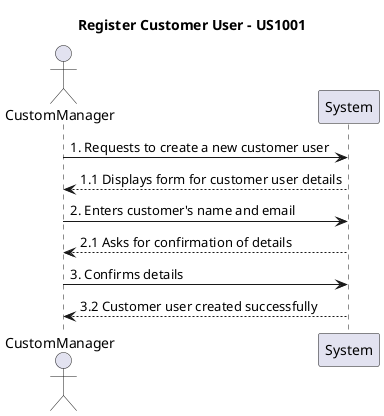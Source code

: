@startuml


title Register Customer User - US1001

actor CustomManager as "CustomManager"


CustomManager -> System: 1. Requests to create a new customer user
System --> CustomManager: 1.1 Displays form for customer user details


CustomManager -> System: 2. Enters customer's name and email
System --> CustomManager: 2.1 Asks for confirmation of details


CustomManager -> System: 3. Confirms details
System --> CustomManager: 3.2 Customer user created successfully

@enduml

